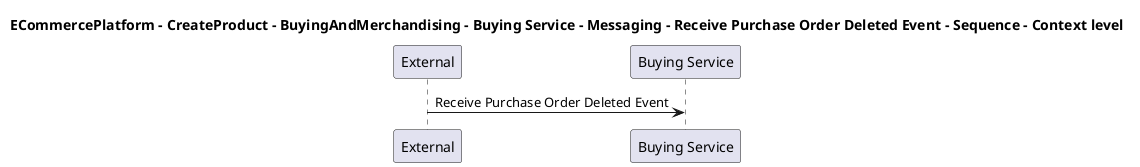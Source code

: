 @startuml

title ECommercePlatform - CreateProduct - BuyingAndMerchandising - Buying Service - Messaging - Receive Purchase Order Deleted Event - Sequence - Context level

participant "External" as C4InterFlow.SoftwareSystems.ExternalSystem
participant "Buying Service" as ECommercePlatform.CreateProduct.BuyingAndMerchandising.SoftwareSystems.BuyingService

C4InterFlow.SoftwareSystems.ExternalSystem -> ECommercePlatform.CreateProduct.BuyingAndMerchandising.SoftwareSystems.BuyingService : Receive Purchase Order Deleted Event


@enduml
